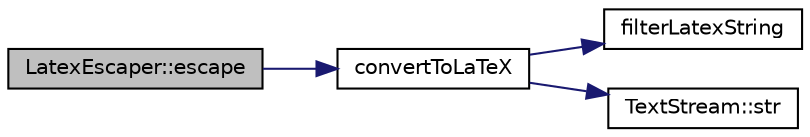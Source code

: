 digraph "LatexEscaper::escape"
{
 // LATEX_PDF_SIZE
  edge [fontname="Helvetica",fontsize="10",labelfontname="Helvetica",labelfontsize="10"];
  node [fontname="Helvetica",fontsize="10",shape=record];
  rankdir="LR";
  Node1 [label="LatexEscaper::escape",height=0.2,width=0.4,color="black", fillcolor="grey75", style="filled", fontcolor="black",tooltip=" "];
  Node1 -> Node2 [color="midnightblue",fontsize="10",style="solid",fontname="Helvetica"];
  Node2 [label="convertToLaTeX",height=0.2,width=0.4,color="black", fillcolor="white", style="filled",URL="$util_8cpp.html#a5261de94ef3b325400ae7b7a0f71630a",tooltip=" "];
  Node2 -> Node3 [color="midnightblue",fontsize="10",style="solid",fontname="Helvetica"];
  Node3 [label="filterLatexString",height=0.2,width=0.4,color="black", fillcolor="white", style="filled",URL="$util_8cpp.html#a96afd525d79a1a43fbaabae3483b2e6b",tooltip=" "];
  Node2 -> Node4 [color="midnightblue",fontsize="10",style="solid",fontname="Helvetica"];
  Node4 [label="TextStream::str",height=0.2,width=0.4,color="black", fillcolor="white", style="filled",URL="$classTextStream.html#aca8457da22d874f4eb30b35ffe87ebd0",tooltip=" "];
}
